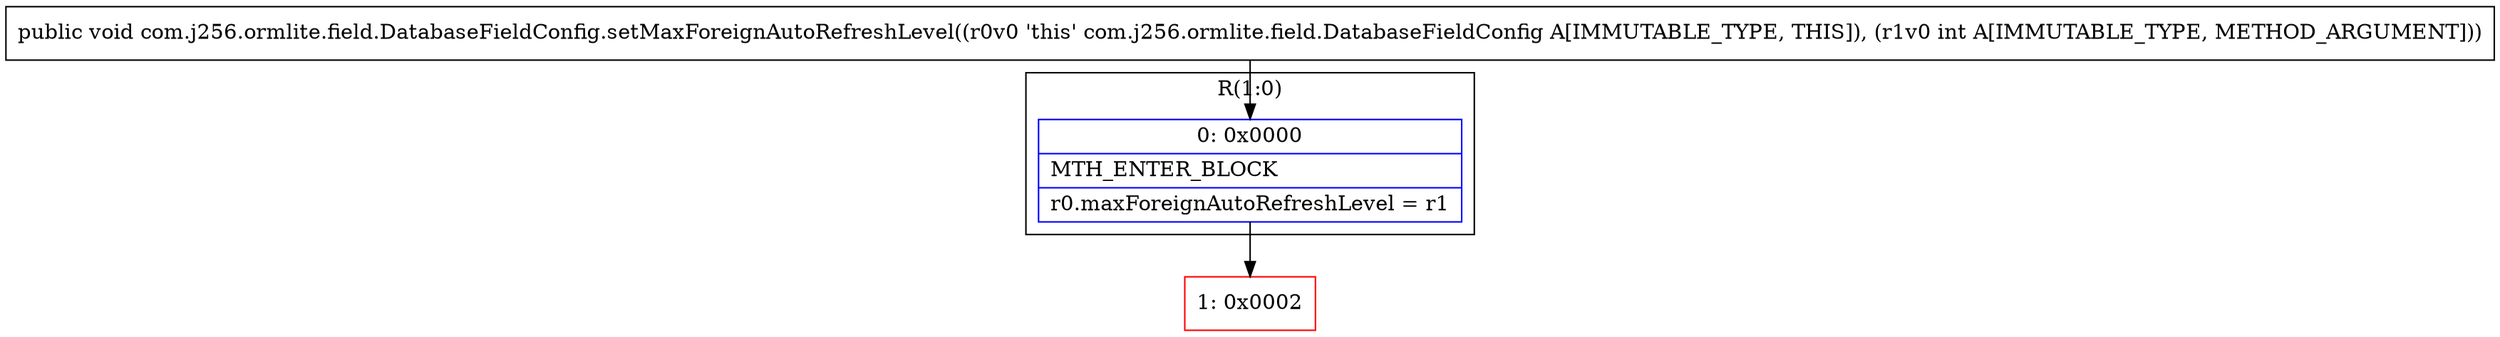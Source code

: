 digraph "CFG forcom.j256.ormlite.field.DatabaseFieldConfig.setMaxForeignAutoRefreshLevel(I)V" {
subgraph cluster_Region_830618424 {
label = "R(1:0)";
node [shape=record,color=blue];
Node_0 [shape=record,label="{0\:\ 0x0000|MTH_ENTER_BLOCK\l|r0.maxForeignAutoRefreshLevel = r1\l}"];
}
Node_1 [shape=record,color=red,label="{1\:\ 0x0002}"];
MethodNode[shape=record,label="{public void com.j256.ormlite.field.DatabaseFieldConfig.setMaxForeignAutoRefreshLevel((r0v0 'this' com.j256.ormlite.field.DatabaseFieldConfig A[IMMUTABLE_TYPE, THIS]), (r1v0 int A[IMMUTABLE_TYPE, METHOD_ARGUMENT])) }"];
MethodNode -> Node_0;
Node_0 -> Node_1;
}

